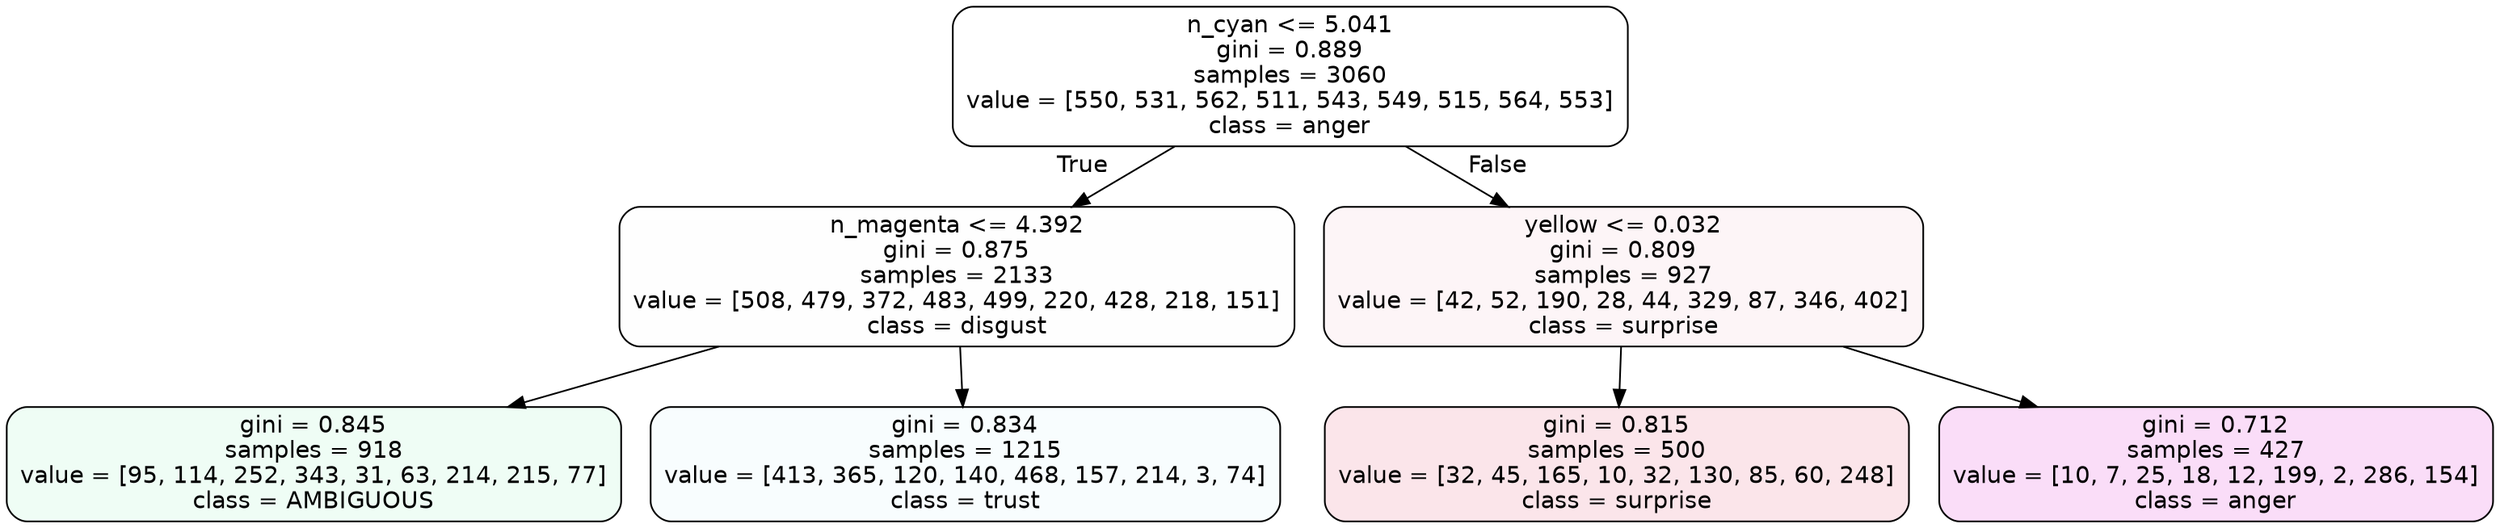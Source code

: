 digraph Tree {
node [shape=box, style="filled, rounded", color="black", fontname=helvetica] ;
edge [fontname=helvetica] ;
0 [label="n_cyan <= 5.041\ngini = 0.889\nsamples = 3060\nvalue = [550, 531, 562, 511, 543, 549, 515, 564, 553]\nclass = anger", fillcolor="#e539d700"] ;
1 [label="n_magenta <= 4.392\ngini = 0.875\nsamples = 2133\nvalue = [508, 479, 372, 483, 499, 220, 428, 218, 151]\nclass = disgust", fillcolor="#e5813901"] ;
0 -> 1 [labeldistance=2.5, labelangle=45, headlabel="True"] ;
2 [label="gini = 0.845\nsamples = 918\nvalue = [95, 114, 252, 343, 31, 63, 214, 215, 77]\nclass = AMBIGUOUS", fillcolor="#39e58114"] ;
1 -> 2 ;
3 [label="gini = 0.834\nsamples = 1215\nvalue = [413, 365, 120, 140, 468, 157, 214, 3, 74]\nclass = trust", fillcolor="#39d7e509"] ;
1 -> 3 ;
4 [label="yellow <= 0.032\ngini = 0.809\nsamples = 927\nvalue = [42, 52, 190, 28, 44, 329, 87, 346, 402]\nclass = surprise", fillcolor="#e539640c"] ;
0 -> 4 [labeldistance=2.5, labelangle=-45, headlabel="False"] ;
5 [label="gini = 0.815\nsamples = 500\nvalue = [32, 45, 165, 10, 32, 130, 85, 60, 248]\nclass = surprise", fillcolor="#e5396421"] ;
4 -> 5 ;
6 [label="gini = 0.712\nsamples = 427\nvalue = [10, 7, 25, 18, 12, 199, 2, 286, 154]\nclass = anger", fillcolor="#e539d72b"] ;
4 -> 6 ;
}